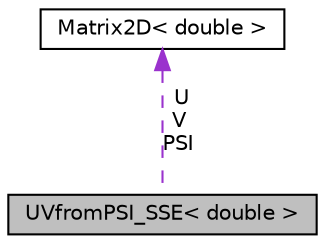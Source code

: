 digraph "UVfromPSI_SSE&lt; double &gt;"
{
  edge [fontname="Helvetica",fontsize="10",labelfontname="Helvetica",labelfontsize="10"];
  node [fontname="Helvetica",fontsize="10",shape=record];
  Node1 [label="UVfromPSI_SSE\< double \>",height=0.2,width=0.4,color="black", fillcolor="grey75", style="filled", fontcolor="black"];
  Node2 -> Node1 [dir="back",color="darkorchid3",fontsize="10",style="dashed",label=" U\nV\nPSI" ];
  Node2 [label="Matrix2D\< double \>",height=0.2,width=0.4,color="black", fillcolor="white", style="filled",URL="$class_matrix2_d.html"];
}
